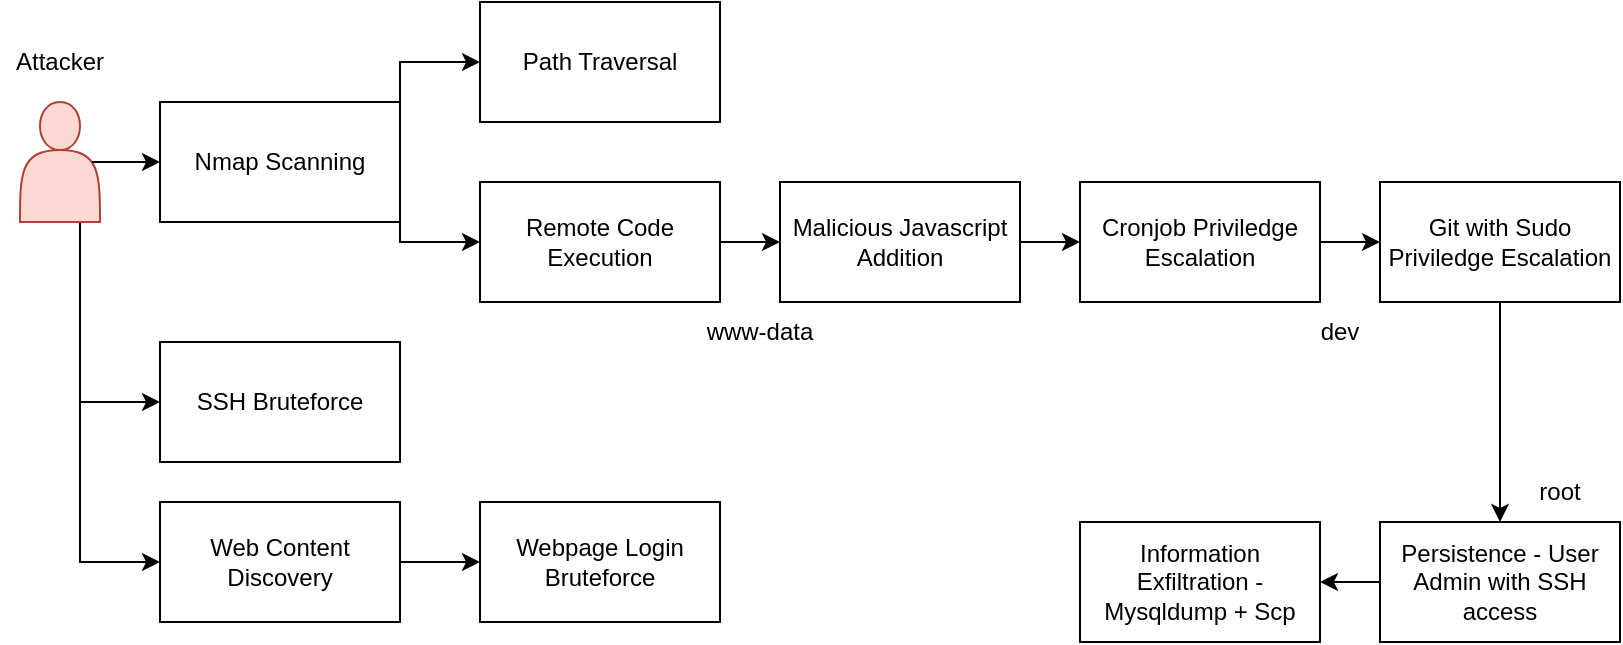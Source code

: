 <mxfile version="26.2.12">
  <diagram name="Page-1" id="5OM3snKGNu7Z3VnUvH7v">
    <mxGraphModel dx="1428" dy="785" grid="1" gridSize="10" guides="1" tooltips="1" connect="1" arrows="1" fold="1" page="1" pageScale="1" pageWidth="850" pageHeight="1100" math="0" shadow="0">
      <root>
        <mxCell id="0" />
        <mxCell id="1" parent="0" />
        <mxCell id="btRrJljVZT_5TYTsnI-o-22" style="edgeStyle=orthogonalEdgeStyle;rounded=0;orthogonalLoop=1;jettySize=auto;html=1;exitX=0.75;exitY=1;exitDx=0;exitDy=0;entryX=0;entryY=0.5;entryDx=0;entryDy=0;" parent="1" source="btRrJljVZT_5TYTsnI-o-1" target="btRrJljVZT_5TYTsnI-o-4" edge="1">
          <mxGeometry relative="1" as="geometry" />
        </mxCell>
        <mxCell id="btRrJljVZT_5TYTsnI-o-28" style="edgeStyle=orthogonalEdgeStyle;rounded=0;orthogonalLoop=1;jettySize=auto;html=1;exitX=0.75;exitY=1;exitDx=0;exitDy=0;entryX=0;entryY=0.5;entryDx=0;entryDy=0;" parent="1" source="btRrJljVZT_5TYTsnI-o-1" target="btRrJljVZT_5TYTsnI-o-3" edge="1">
          <mxGeometry relative="1" as="geometry" />
        </mxCell>
        <mxCell id="btRrJljVZT_5TYTsnI-o-1" value="" style="shape=actor;whiteSpace=wrap;html=1;fillColor=#fad9d5;strokeColor=#ae4132;" parent="1" vertex="1">
          <mxGeometry x="10" y="200" width="40" height="60" as="geometry" />
        </mxCell>
        <mxCell id="btRrJljVZT_5TYTsnI-o-14" style="edgeStyle=orthogonalEdgeStyle;rounded=0;orthogonalLoop=1;jettySize=auto;html=1;exitX=1;exitY=0;exitDx=0;exitDy=0;" parent="1" source="btRrJljVZT_5TYTsnI-o-2" target="btRrJljVZT_5TYTsnI-o-6" edge="1">
          <mxGeometry relative="1" as="geometry" />
        </mxCell>
        <mxCell id="btRrJljVZT_5TYTsnI-o-15" style="edgeStyle=orthogonalEdgeStyle;rounded=0;orthogonalLoop=1;jettySize=auto;html=1;exitX=1;exitY=1;exitDx=0;exitDy=0;entryX=0;entryY=0.5;entryDx=0;entryDy=0;" parent="1" source="btRrJljVZT_5TYTsnI-o-2" target="btRrJljVZT_5TYTsnI-o-7" edge="1">
          <mxGeometry relative="1" as="geometry">
            <Array as="points">
              <mxPoint x="200" y="270" />
            </Array>
          </mxGeometry>
        </mxCell>
        <mxCell id="btRrJljVZT_5TYTsnI-o-2" value="Nmap Scanning" style="rounded=0;whiteSpace=wrap;html=1;" parent="1" vertex="1">
          <mxGeometry x="80" y="200" width="120" height="60" as="geometry" />
        </mxCell>
        <mxCell id="btRrJljVZT_5TYTsnI-o-3" value="SSH Bruteforce" style="rounded=0;whiteSpace=wrap;html=1;" parent="1" vertex="1">
          <mxGeometry x="80" y="320" width="120" height="60" as="geometry" />
        </mxCell>
        <mxCell id="btRrJljVZT_5TYTsnI-o-30" style="edgeStyle=orthogonalEdgeStyle;rounded=0;orthogonalLoop=1;jettySize=auto;html=1;entryX=0;entryY=0.5;entryDx=0;entryDy=0;" parent="1" source="btRrJljVZT_5TYTsnI-o-4" target="btRrJljVZT_5TYTsnI-o-26" edge="1">
          <mxGeometry relative="1" as="geometry" />
        </mxCell>
        <mxCell id="btRrJljVZT_5TYTsnI-o-4" value="Web Content Discovery" style="rounded=0;whiteSpace=wrap;html=1;" parent="1" vertex="1">
          <mxGeometry x="80" y="400" width="120" height="60" as="geometry" />
        </mxCell>
        <mxCell id="btRrJljVZT_5TYTsnI-o-6" value="Path Traversal" style="rounded=0;whiteSpace=wrap;html=1;" parent="1" vertex="1">
          <mxGeometry x="240" y="150" width="120" height="60" as="geometry" />
        </mxCell>
        <mxCell id="btRrJljVZT_5TYTsnI-o-16" style="edgeStyle=orthogonalEdgeStyle;rounded=0;orthogonalLoop=1;jettySize=auto;html=1;entryX=0;entryY=0.5;entryDx=0;entryDy=0;" parent="1" source="btRrJljVZT_5TYTsnI-o-7" target="btRrJljVZT_5TYTsnI-o-8" edge="1">
          <mxGeometry relative="1" as="geometry" />
        </mxCell>
        <mxCell id="btRrJljVZT_5TYTsnI-o-7" value="Remote Code Execution" style="rounded=0;whiteSpace=wrap;html=1;" parent="1" vertex="1">
          <mxGeometry x="240" y="240" width="120" height="60" as="geometry" />
        </mxCell>
        <mxCell id="btRrJljVZT_5TYTsnI-o-17" style="edgeStyle=orthogonalEdgeStyle;rounded=0;orthogonalLoop=1;jettySize=auto;html=1;entryX=0;entryY=0.5;entryDx=0;entryDy=0;" parent="1" source="btRrJljVZT_5TYTsnI-o-8" target="btRrJljVZT_5TYTsnI-o-9" edge="1">
          <mxGeometry relative="1" as="geometry" />
        </mxCell>
        <mxCell id="btRrJljVZT_5TYTsnI-o-18" style="edgeStyle=orthogonalEdgeStyle;rounded=0;orthogonalLoop=1;jettySize=auto;html=1;entryX=0;entryY=0.5;entryDx=0;entryDy=0;" parent="1" source="btRrJljVZT_5TYTsnI-o-9" target="btRrJljVZT_5TYTsnI-o-10" edge="1">
          <mxGeometry relative="1" as="geometry" />
        </mxCell>
        <mxCell id="btRrJljVZT_5TYTsnI-o-8" value="Malicious Javascript Addition" style="rounded=0;whiteSpace=wrap;html=1;" parent="1" vertex="1">
          <mxGeometry x="390" y="240" width="120" height="60" as="geometry" />
        </mxCell>
        <mxCell id="btRrJljVZT_5TYTsnI-o-9" value="Cronjob Priviledge Escalation" style="rounded=0;whiteSpace=wrap;html=1;" parent="1" vertex="1">
          <mxGeometry x="540" y="240" width="120" height="60" as="geometry" />
        </mxCell>
        <mxCell id="btRrJljVZT_5TYTsnI-o-19" style="edgeStyle=orthogonalEdgeStyle;rounded=0;orthogonalLoop=1;jettySize=auto;html=1;entryX=0.5;entryY=0;entryDx=0;entryDy=0;" parent="1" source="btRrJljVZT_5TYTsnI-o-10" target="btRrJljVZT_5TYTsnI-o-12" edge="1">
          <mxGeometry relative="1" as="geometry" />
        </mxCell>
        <mxCell id="btRrJljVZT_5TYTsnI-o-10" value="Git with Sudo Priviledge Escalation" style="rounded=0;whiteSpace=wrap;html=1;" parent="1" vertex="1">
          <mxGeometry x="690" y="240" width="120" height="60" as="geometry" />
        </mxCell>
        <mxCell id="btRrJljVZT_5TYTsnI-o-11" value="Information Exfiltration - Mysqldump + Scp" style="rounded=0;whiteSpace=wrap;html=1;" parent="1" vertex="1">
          <mxGeometry x="540" y="410" width="120" height="60" as="geometry" />
        </mxCell>
        <mxCell id="btRrJljVZT_5TYTsnI-o-20" style="edgeStyle=orthogonalEdgeStyle;rounded=0;orthogonalLoop=1;jettySize=auto;html=1;entryX=1;entryY=0.5;entryDx=0;entryDy=0;" parent="1" source="btRrJljVZT_5TYTsnI-o-12" target="btRrJljVZT_5TYTsnI-o-11" edge="1">
          <mxGeometry relative="1" as="geometry" />
        </mxCell>
        <mxCell id="btRrJljVZT_5TYTsnI-o-12" value="Persistence - User Admin with SSH access" style="rounded=0;whiteSpace=wrap;html=1;" parent="1" vertex="1">
          <mxGeometry x="690" y="410" width="120" height="60" as="geometry" />
        </mxCell>
        <mxCell id="btRrJljVZT_5TYTsnI-o-13" value="" style="endArrow=classic;html=1;rounded=0;exitX=0.9;exitY=0.5;exitDx=0;exitDy=0;exitPerimeter=0;entryX=0;entryY=0.5;entryDx=0;entryDy=0;" parent="1" source="btRrJljVZT_5TYTsnI-o-1" target="btRrJljVZT_5TYTsnI-o-2" edge="1">
          <mxGeometry width="50" height="50" relative="1" as="geometry">
            <mxPoint x="400" y="430" as="sourcePoint" />
            <mxPoint x="450" y="380" as="targetPoint" />
          </mxGeometry>
        </mxCell>
        <mxCell id="btRrJljVZT_5TYTsnI-o-23" value="Attacker" style="text;html=1;align=center;verticalAlign=middle;whiteSpace=wrap;rounded=0;" parent="1" vertex="1">
          <mxGeometry y="165" width="60" height="30" as="geometry" />
        </mxCell>
        <mxCell id="btRrJljVZT_5TYTsnI-o-26" value="Webpage Login Bruteforce" style="rounded=0;whiteSpace=wrap;html=1;" parent="1" vertex="1">
          <mxGeometry x="240" y="400" width="120" height="60" as="geometry" />
        </mxCell>
        <mxCell id="btRrJljVZT_5TYTsnI-o-35" value="www-data" style="text;html=1;align=center;verticalAlign=middle;whiteSpace=wrap;rounded=0;" parent="1" vertex="1">
          <mxGeometry x="350" y="300" width="60" height="30" as="geometry" />
        </mxCell>
        <mxCell id="btRrJljVZT_5TYTsnI-o-36" value="dev" style="text;html=1;align=center;verticalAlign=middle;whiteSpace=wrap;rounded=0;" parent="1" vertex="1">
          <mxGeometry x="640" y="300" width="60" height="30" as="geometry" />
        </mxCell>
        <mxCell id="btRrJljVZT_5TYTsnI-o-37" value="root" style="text;html=1;align=center;verticalAlign=middle;whiteSpace=wrap;rounded=0;" parent="1" vertex="1">
          <mxGeometry x="750" y="380" width="60" height="30" as="geometry" />
        </mxCell>
      </root>
    </mxGraphModel>
  </diagram>
</mxfile>

